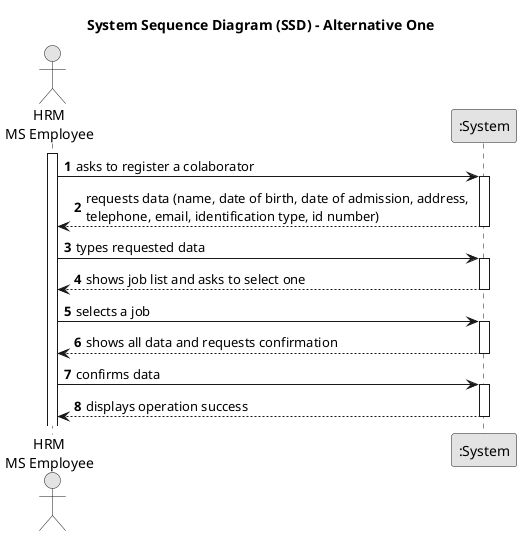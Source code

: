 @startuml
skinparam monochrome true
skinparam packageStyle rectangle
skinparam shadowing false

title System Sequence Diagram (SSD) - Alternative One

autonumber

actor "HRM\nMS Employee" as Employee
participant ":System" as System

activate Employee

    Employee -> System : asks to register a colaborator
    activate System

        System --> Employee : requests data (name, date of birth, date of admission, address, \ntelephone, email, identification type, id number)
    deactivate System

    Employee -> System : types requested data
    activate System

        System --> Employee : shows job list and asks to select one
    deactivate System

    Employee -> System : selects a job
    activate System

        System --> Employee : shows all data and requests confirmation
    deactivate System

    Employee -> System : confirms data
    activate System

        System --> Employee : displays operation success
    deactivate System

@enduml